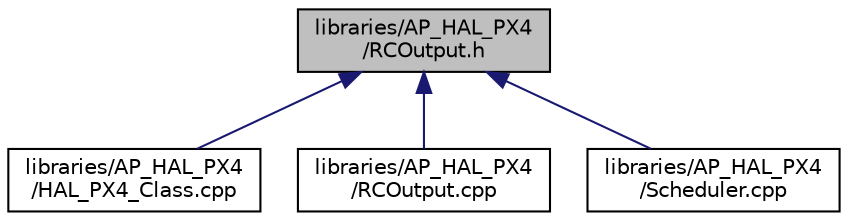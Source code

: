 digraph "libraries/AP_HAL_PX4/RCOutput.h"
{
 // INTERACTIVE_SVG=YES
  edge [fontname="Helvetica",fontsize="10",labelfontname="Helvetica",labelfontsize="10"];
  node [fontname="Helvetica",fontsize="10",shape=record];
  Node1 [label="libraries/AP_HAL_PX4\l/RCOutput.h",height=0.2,width=0.4,color="black", fillcolor="grey75", style="filled", fontcolor="black"];
  Node1 -> Node2 [dir="back",color="midnightblue",fontsize="10",style="solid",fontname="Helvetica"];
  Node2 [label="libraries/AP_HAL_PX4\l/HAL_PX4_Class.cpp",height=0.2,width=0.4,color="black", fillcolor="white", style="filled",URL="$HAL__PX4__Class_8cpp.html"];
  Node1 -> Node3 [dir="back",color="midnightblue",fontsize="10",style="solid",fontname="Helvetica"];
  Node3 [label="libraries/AP_HAL_PX4\l/RCOutput.cpp",height=0.2,width=0.4,color="black", fillcolor="white", style="filled",URL="$PX4_2RCOutput_8cpp.html"];
  Node1 -> Node4 [dir="back",color="midnightblue",fontsize="10",style="solid",fontname="Helvetica"];
  Node4 [label="libraries/AP_HAL_PX4\l/Scheduler.cpp",height=0.2,width=0.4,color="black", fillcolor="white", style="filled",URL="$AP__HAL__PX4_2Scheduler_8cpp.html"];
}
